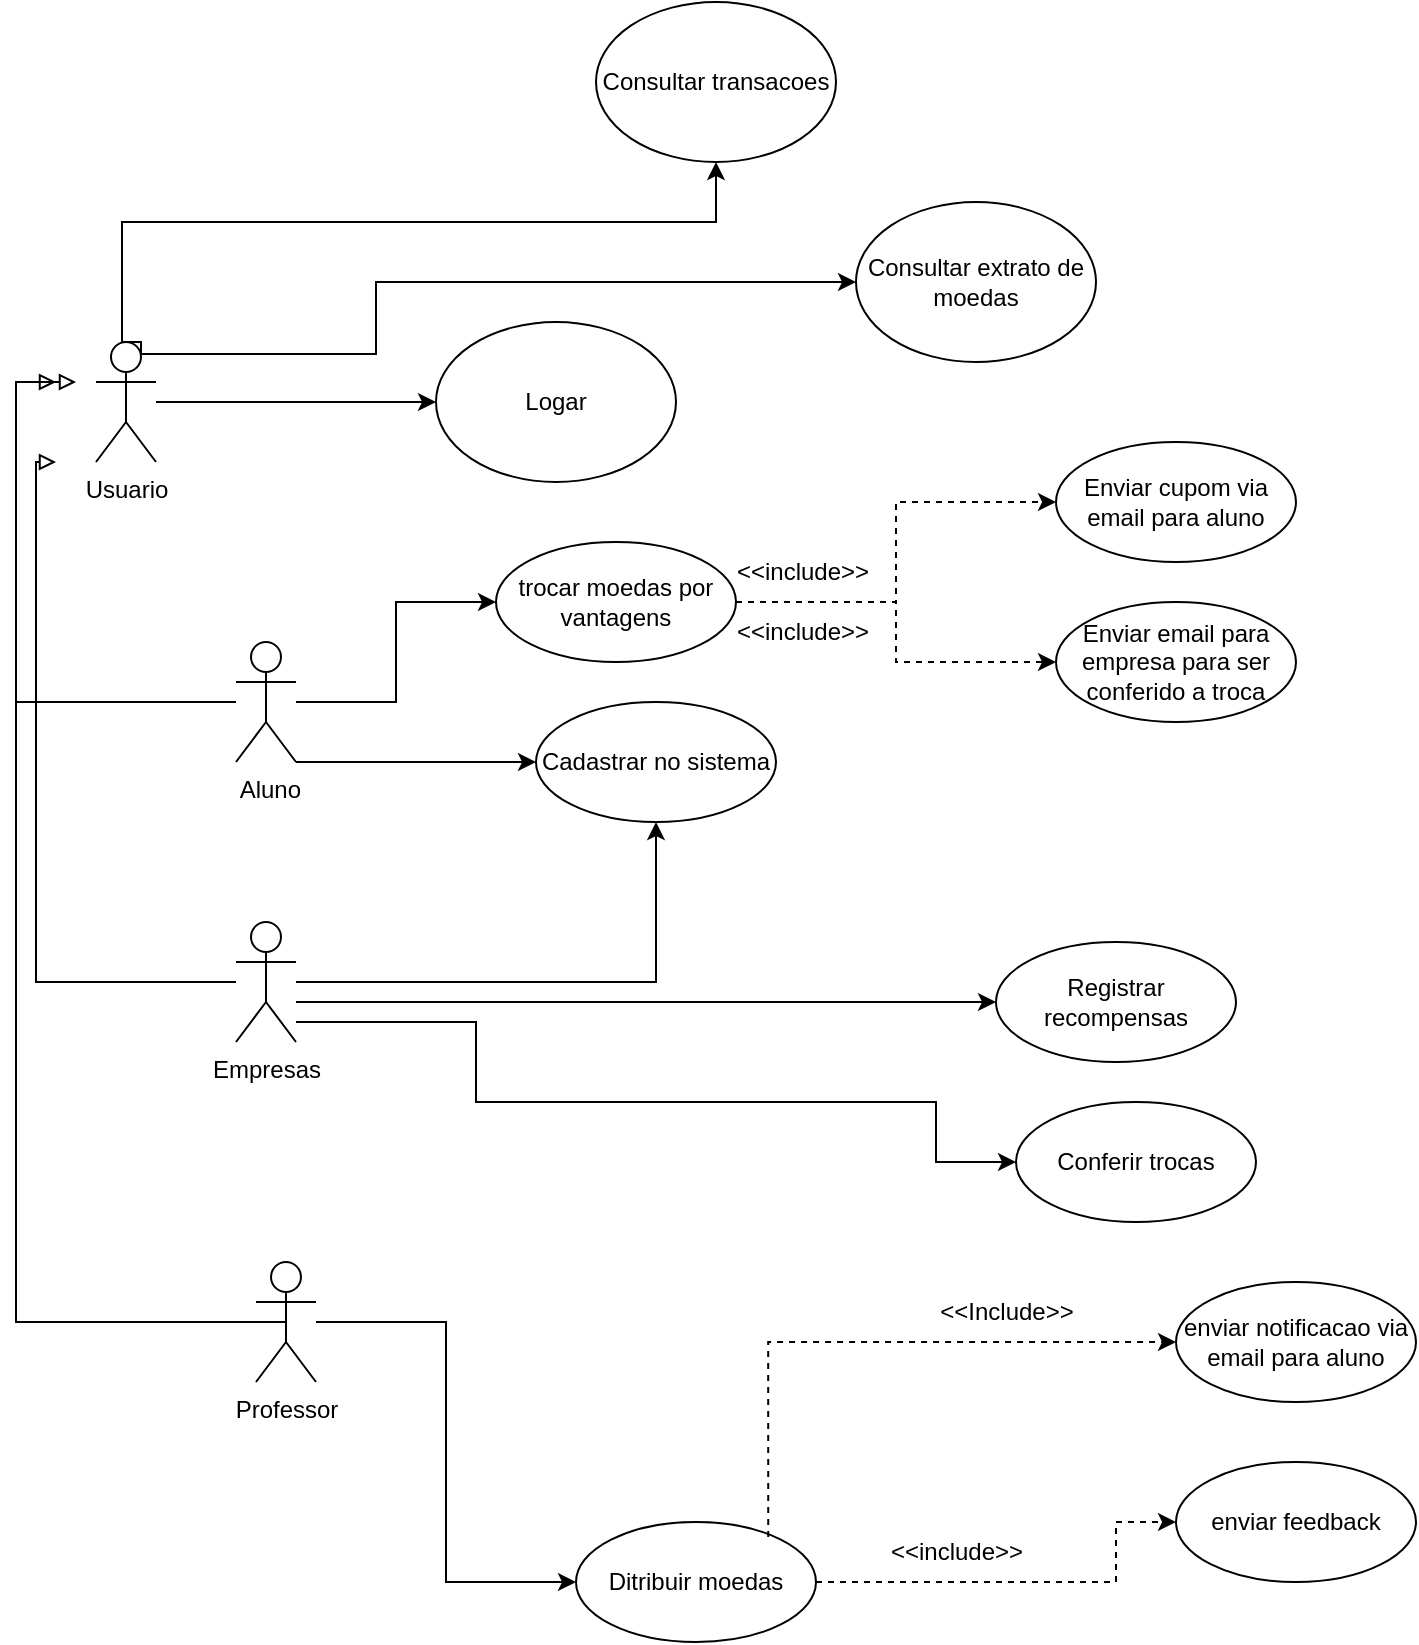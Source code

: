 <mxfile version="20.3.3" type="device"><diagram id="owHLoj-g264yhwrgjntb" name="Página-1"><mxGraphModel dx="1000" dy="2142" grid="1" gridSize="10" guides="1" tooltips="1" connect="1" arrows="1" fold="1" page="1" pageScale="1" pageWidth="827" pageHeight="1169" math="0" shadow="0"><root><mxCell id="0"/><mxCell id="1" parent="0"/><mxCell id="T0UhfcG9kjX6jtmYbkv_-4" style="edgeStyle=orthogonalEdgeStyle;rounded=0;orthogonalLoop=1;jettySize=auto;html=1;entryX=0;entryY=0.5;entryDx=0;entryDy=0;" edge="1" parent="1" source="T0UhfcG9kjX6jtmYbkv_-1" target="T0UhfcG9kjX6jtmYbkv_-3"><mxGeometry relative="1" as="geometry"/></mxCell><mxCell id="T0UhfcG9kjX6jtmYbkv_-1" value="Usuario" style="shape=umlActor;verticalLabelPosition=bottom;verticalAlign=top;html=1;outlineConnect=0;" vertex="1" parent="1"><mxGeometry x="60" y="90" width="30" height="60" as="geometry"/></mxCell><mxCell id="T0UhfcG9kjX6jtmYbkv_-5" style="edgeStyle=orthogonalEdgeStyle;rounded=0;orthogonalLoop=1;jettySize=auto;html=1;endArrow=block;endFill=0;" edge="1" parent="1" source="T0UhfcG9kjX6jtmYbkv_-2"><mxGeometry relative="1" as="geometry"><mxPoint x="50" y="110" as="targetPoint"/><Array as="points"><mxPoint x="20" y="270"/><mxPoint x="20" y="110"/></Array></mxGeometry></mxCell><mxCell id="T0UhfcG9kjX6jtmYbkv_-6" style="edgeStyle=orthogonalEdgeStyle;rounded=0;orthogonalLoop=1;jettySize=auto;html=1;endArrow=classic;endFill=1;entryX=0;entryY=0.5;entryDx=0;entryDy=0;" edge="1" parent="1" source="T0UhfcG9kjX6jtmYbkv_-2" target="T0UhfcG9kjX6jtmYbkv_-7"><mxGeometry relative="1" as="geometry"><mxPoint x="270" y="270" as="targetPoint"/></mxGeometry></mxCell><mxCell id="T0UhfcG9kjX6jtmYbkv_-2" value="&amp;nbsp;Aluno" style="shape=umlActor;verticalLabelPosition=bottom;verticalAlign=top;html=1;outlineConnect=0;" vertex="1" parent="1"><mxGeometry x="130" y="240" width="30" height="60" as="geometry"/></mxCell><mxCell id="T0UhfcG9kjX6jtmYbkv_-3" value="Logar" style="ellipse;whiteSpace=wrap;html=1;" vertex="1" parent="1"><mxGeometry x="230" y="80" width="120" height="80" as="geometry"/></mxCell><mxCell id="T0UhfcG9kjX6jtmYbkv_-44" value="" style="edgeStyle=orthogonalEdgeStyle;rounded=0;orthogonalLoop=1;jettySize=auto;html=1;endArrow=classic;endFill=1;dashed=1;" edge="1" parent="1" source="T0UhfcG9kjX6jtmYbkv_-7" target="T0UhfcG9kjX6jtmYbkv_-43"><mxGeometry relative="1" as="geometry"><Array as="points"><mxPoint x="460" y="220"/><mxPoint x="460" y="170"/></Array></mxGeometry></mxCell><mxCell id="T0UhfcG9kjX6jtmYbkv_-46" value="" style="edgeStyle=orthogonalEdgeStyle;rounded=0;orthogonalLoop=1;jettySize=auto;html=1;endArrow=classic;endFill=1;dashed=1;" edge="1" parent="1" source="T0UhfcG9kjX6jtmYbkv_-7" target="T0UhfcG9kjX6jtmYbkv_-45"><mxGeometry relative="1" as="geometry"/></mxCell><mxCell id="T0UhfcG9kjX6jtmYbkv_-7" value="trocar moedas por vantagens" style="ellipse;whiteSpace=wrap;html=1;" vertex="1" parent="1"><mxGeometry x="260" y="190" width="120" height="60" as="geometry"/></mxCell><mxCell id="T0UhfcG9kjX6jtmYbkv_-9" style="edgeStyle=orthogonalEdgeStyle;rounded=0;orthogonalLoop=1;jettySize=auto;html=1;endArrow=block;endFill=0;exitX=0.5;exitY=0.5;exitDx=0;exitDy=0;exitPerimeter=0;" edge="1" parent="1" source="T0UhfcG9kjX6jtmYbkv_-8"><mxGeometry relative="1" as="geometry"><mxPoint x="40" y="110" as="targetPoint"/><Array as="points"><mxPoint x="20" y="580"/><mxPoint x="20" y="110"/></Array></mxGeometry></mxCell><mxCell id="T0UhfcG9kjX6jtmYbkv_-10" style="edgeStyle=orthogonalEdgeStyle;rounded=0;orthogonalLoop=1;jettySize=auto;html=1;endArrow=classic;endFill=1;entryX=0;entryY=0.5;entryDx=0;entryDy=0;" edge="1" parent="1" source="T0UhfcG9kjX6jtmYbkv_-8" target="T0UhfcG9kjX6jtmYbkv_-11"><mxGeometry relative="1" as="geometry"><mxPoint x="300" y="480" as="targetPoint"/></mxGeometry></mxCell><mxCell id="T0UhfcG9kjX6jtmYbkv_-8" value="Professor" style="shape=umlActor;verticalLabelPosition=bottom;verticalAlign=top;html=1;outlineConnect=0;" vertex="1" parent="1"><mxGeometry x="140" y="550" width="30" height="60" as="geometry"/></mxCell><mxCell id="T0UhfcG9kjX6jtmYbkv_-12" style="edgeStyle=orthogonalEdgeStyle;rounded=0;orthogonalLoop=1;jettySize=auto;html=1;endArrow=classic;endFill=1;dashed=1;entryX=0;entryY=0.5;entryDx=0;entryDy=0;" edge="1" parent="1" source="T0UhfcG9kjX6jtmYbkv_-11" target="T0UhfcG9kjX6jtmYbkv_-13"><mxGeometry relative="1" as="geometry"><mxPoint x="520" y="610" as="targetPoint"/><Array as="points"><mxPoint x="570" y="710"/><mxPoint x="570" y="680"/></Array></mxGeometry></mxCell><mxCell id="T0UhfcG9kjX6jtmYbkv_-11" value="Ditribuir moedas" style="ellipse;whiteSpace=wrap;html=1;" vertex="1" parent="1"><mxGeometry x="300" y="680" width="120" height="60" as="geometry"/></mxCell><mxCell id="T0UhfcG9kjX6jtmYbkv_-13" value="enviar feedback" style="ellipse;whiteSpace=wrap;html=1;" vertex="1" parent="1"><mxGeometry x="600" y="650" width="120" height="60" as="geometry"/></mxCell><mxCell id="T0UhfcG9kjX6jtmYbkv_-14" value="&amp;lt;&amp;lt;include&amp;gt;&amp;gt;" style="text;html=1;align=center;verticalAlign=middle;resizable=0;points=[];autosize=1;strokeColor=none;fillColor=none;" vertex="1" parent="1"><mxGeometry x="445" y="680" width="90" height="30" as="geometry"/></mxCell><mxCell id="T0UhfcG9kjX6jtmYbkv_-15" value="enviar notificacao via email para aluno" style="ellipse;whiteSpace=wrap;html=1;" vertex="1" parent="1"><mxGeometry x="600" y="560" width="120" height="60" as="geometry"/></mxCell><mxCell id="T0UhfcG9kjX6jtmYbkv_-20" style="edgeStyle=orthogonalEdgeStyle;rounded=0;orthogonalLoop=1;jettySize=auto;html=1;entryX=0;entryY=0.5;entryDx=0;entryDy=0;exitX=0.75;exitY=0.1;exitDx=0;exitDy=0;exitPerimeter=0;" edge="1" parent="1" target="T0UhfcG9kjX6jtmYbkv_-21" source="T0UhfcG9kjX6jtmYbkv_-1"><mxGeometry relative="1" as="geometry"><mxPoint x="80" y="20" as="sourcePoint"/><Array as="points"><mxPoint x="200" y="96"/><mxPoint x="200" y="60"/></Array></mxGeometry></mxCell><mxCell id="T0UhfcG9kjX6jtmYbkv_-21" value="Consultar extrato de moedas" style="ellipse;whiteSpace=wrap;html=1;" vertex="1" parent="1"><mxGeometry x="440" y="20" width="120" height="80" as="geometry"/></mxCell><mxCell id="T0UhfcG9kjX6jtmYbkv_-22" style="edgeStyle=orthogonalEdgeStyle;rounded=0;orthogonalLoop=1;jettySize=auto;html=1;entryX=0.5;entryY=1;entryDx=0;entryDy=0;exitX=0.75;exitY=0.1;exitDx=0;exitDy=0;exitPerimeter=0;" edge="1" parent="1" source="T0UhfcG9kjX6jtmYbkv_-1" target="T0UhfcG9kjX6jtmYbkv_-23"><mxGeometry relative="1" as="geometry"><mxPoint x="82.5" y="106" as="sourcePoint"/><mxPoint x="450" y="70" as="targetPoint"/><Array as="points"><mxPoint x="82" y="90"/><mxPoint x="73" y="90"/><mxPoint x="73" y="30"/><mxPoint x="370" y="30"/></Array></mxGeometry></mxCell><mxCell id="T0UhfcG9kjX6jtmYbkv_-23" value="Consultar transacoes" style="ellipse;whiteSpace=wrap;html=1;" vertex="1" parent="1"><mxGeometry x="310" y="-80" width="120" height="80" as="geometry"/></mxCell><mxCell id="T0UhfcG9kjX6jtmYbkv_-19" value="&amp;lt;&amp;lt;Include&amp;gt;&amp;gt;" style="text;html=1;align=center;verticalAlign=middle;resizable=0;points=[];autosize=1;strokeColor=none;fillColor=none;" vertex="1" parent="1"><mxGeometry x="470" y="560" width="90" height="30" as="geometry"/></mxCell><mxCell id="T0UhfcG9kjX6jtmYbkv_-26" value="" style="edgeStyle=orthogonalEdgeStyle;rounded=0;orthogonalLoop=1;jettySize=auto;html=1;dashed=1;endArrow=classic;endFill=1;exitX=0.801;exitY=0.126;exitDx=0;exitDy=0;exitPerimeter=0;entryX=0;entryY=0.5;entryDx=0;entryDy=0;" edge="1" parent="1" source="T0UhfcG9kjX6jtmYbkv_-11" target="T0UhfcG9kjX6jtmYbkv_-15"><mxGeometry relative="1" as="geometry"><mxPoint x="396.12" y="687.56" as="sourcePoint"/><mxPoint x="580" y="590" as="targetPoint"/><Array as="points"><mxPoint x="396" y="590"/></Array></mxGeometry></mxCell><mxCell id="T0UhfcG9kjX6jtmYbkv_-27" value="Cadastrar no sistema" style="ellipse;whiteSpace=wrap;html=1;" vertex="1" parent="1"><mxGeometry x="280" y="270" width="120" height="60" as="geometry"/></mxCell><mxCell id="T0UhfcG9kjX6jtmYbkv_-28" style="edgeStyle=orthogonalEdgeStyle;rounded=0;orthogonalLoop=1;jettySize=auto;html=1;endArrow=classic;endFill=1;entryX=0;entryY=0.5;entryDx=0;entryDy=0;exitX=1;exitY=1;exitDx=0;exitDy=0;exitPerimeter=0;" edge="1" parent="1" source="T0UhfcG9kjX6jtmYbkv_-2" target="T0UhfcG9kjX6jtmYbkv_-27"><mxGeometry relative="1" as="geometry"><mxPoint x="270" y="230" as="targetPoint"/><mxPoint x="170" y="280" as="sourcePoint"/><Array as="points"><mxPoint x="190" y="300"/><mxPoint x="190" y="300"/></Array></mxGeometry></mxCell><mxCell id="T0UhfcG9kjX6jtmYbkv_-36" style="edgeStyle=orthogonalEdgeStyle;rounded=0;orthogonalLoop=1;jettySize=auto;html=1;endArrow=block;endFill=0;" edge="1" parent="1" source="T0UhfcG9kjX6jtmYbkv_-29"><mxGeometry relative="1" as="geometry"><mxPoint x="40" y="150" as="targetPoint"/><Array as="points"><mxPoint x="30" y="410"/><mxPoint x="30" y="150"/></Array></mxGeometry></mxCell><mxCell id="T0UhfcG9kjX6jtmYbkv_-39" style="edgeStyle=orthogonalEdgeStyle;rounded=0;orthogonalLoop=1;jettySize=auto;html=1;entryX=0.5;entryY=1;entryDx=0;entryDy=0;endArrow=classic;endFill=1;" edge="1" parent="1" source="T0UhfcG9kjX6jtmYbkv_-29" target="T0UhfcG9kjX6jtmYbkv_-27"><mxGeometry relative="1" as="geometry"/></mxCell><mxCell id="T0UhfcG9kjX6jtmYbkv_-40" style="edgeStyle=orthogonalEdgeStyle;rounded=0;orthogonalLoop=1;jettySize=auto;html=1;endArrow=classic;endFill=1;" edge="1" parent="1" source="T0UhfcG9kjX6jtmYbkv_-29"><mxGeometry relative="1" as="geometry"><mxPoint x="510" y="420" as="targetPoint"/><Array as="points"><mxPoint x="250" y="420"/><mxPoint x="250" y="420"/></Array></mxGeometry></mxCell><mxCell id="T0UhfcG9kjX6jtmYbkv_-29" value="Empresas" style="shape=umlActor;verticalLabelPosition=bottom;verticalAlign=top;html=1;outlineConnect=0;" vertex="1" parent="1"><mxGeometry x="130" y="380" width="30" height="60" as="geometry"/></mxCell><mxCell id="T0UhfcG9kjX6jtmYbkv_-41" value="Registrar recompensas" style="ellipse;whiteSpace=wrap;html=1;" vertex="1" parent="1"><mxGeometry x="510" y="390" width="120" height="60" as="geometry"/></mxCell><mxCell id="T0UhfcG9kjX6jtmYbkv_-43" value="Enviar cupom via email para aluno" style="ellipse;whiteSpace=wrap;html=1;" vertex="1" parent="1"><mxGeometry x="540" y="140" width="120" height="60" as="geometry"/></mxCell><mxCell id="T0UhfcG9kjX6jtmYbkv_-45" value="Enviar email para empresa para ser conferido a troca" style="ellipse;whiteSpace=wrap;html=1;" vertex="1" parent="1"><mxGeometry x="540" y="220" width="120" height="60" as="geometry"/></mxCell><mxCell id="T0UhfcG9kjX6jtmYbkv_-47" value="&amp;lt;&amp;lt;include&amp;gt;&amp;gt;" style="text;html=1;align=center;verticalAlign=middle;resizable=0;points=[];autosize=1;strokeColor=none;fillColor=none;" vertex="1" parent="1"><mxGeometry x="368" y="190" width="90" height="30" as="geometry"/></mxCell><mxCell id="T0UhfcG9kjX6jtmYbkv_-48" value="&amp;lt;&amp;lt;include&amp;gt;&amp;gt;" style="text;html=1;align=center;verticalAlign=middle;resizable=0;points=[];autosize=1;strokeColor=none;fillColor=none;" vertex="1" parent="1"><mxGeometry x="368" y="220" width="90" height="30" as="geometry"/></mxCell><mxCell id="T0UhfcG9kjX6jtmYbkv_-49" style="edgeStyle=orthogonalEdgeStyle;rounded=0;orthogonalLoop=1;jettySize=auto;html=1;endArrow=classic;endFill=1;entryX=0;entryY=0.5;entryDx=0;entryDy=0;" edge="1" parent="1" target="T0UhfcG9kjX6jtmYbkv_-50"><mxGeometry relative="1" as="geometry"><mxPoint x="520" y="500" as="targetPoint"/><mxPoint x="160" y="430" as="sourcePoint"/><Array as="points"><mxPoint x="250" y="430"/><mxPoint x="250" y="470"/><mxPoint x="480" y="470"/><mxPoint x="480" y="500"/></Array></mxGeometry></mxCell><mxCell id="T0UhfcG9kjX6jtmYbkv_-50" value="Conferir trocas" style="ellipse;whiteSpace=wrap;html=1;" vertex="1" parent="1"><mxGeometry x="520" y="470" width="120" height="60" as="geometry"/></mxCell></root></mxGraphModel></diagram></mxfile>